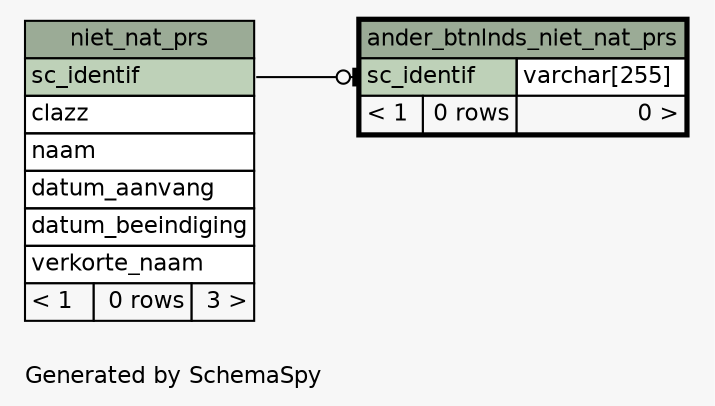 // dot 2.40.1 on Linux 4.15.0-36-generic
// SchemaSpy rev Unknown
digraph "oneDegreeRelationshipsDiagram" {
  graph [
    rankdir="RL"
    bgcolor="#f7f7f7"
    label="\nGenerated by SchemaSpy"
    labeljust="l"
    nodesep="0.18"
    ranksep="0.46"
    fontname="Helvetica"
    fontsize="11"
  ];
  node [
    fontname="Helvetica"
    fontsize="11"
    shape="plaintext"
  ];
  edge [
    arrowsize="0.8"
  ];
  "ander_btnlnds_niet_nat_prs":"sc_identif":w -> "niet_nat_prs":"sc_identif":e [arrowhead=none dir=back arrowtail=teeodot];
  "ander_btnlnds_niet_nat_prs" [
    label=<
    <TABLE BORDER="2" CELLBORDER="1" CELLSPACING="0" BGCOLOR="#ffffff">
      <TR><TD COLSPAN="3" BGCOLOR="#9bab96" ALIGN="CENTER">ander_btnlnds_niet_nat_prs</TD></TR>
      <TR><TD PORT="sc_identif" COLSPAN="2" BGCOLOR="#bed1b8" ALIGN="LEFT">sc_identif</TD><TD PORT="sc_identif.type" ALIGN="LEFT">varchar[255]</TD></TR>
      <TR><TD ALIGN="LEFT" BGCOLOR="#f7f7f7">&lt; 1</TD><TD ALIGN="RIGHT" BGCOLOR="#f7f7f7">0 rows</TD><TD ALIGN="RIGHT" BGCOLOR="#f7f7f7">0 &gt;</TD></TR>
    </TABLE>>
    URL="ander_btnlnds_niet_nat_prs.html"
    tooltip="ander_btnlnds_niet_nat_prs"
  ];
  "niet_nat_prs" [
    label=<
    <TABLE BORDER="0" CELLBORDER="1" CELLSPACING="0" BGCOLOR="#ffffff">
      <TR><TD COLSPAN="3" BGCOLOR="#9bab96" ALIGN="CENTER">niet_nat_prs</TD></TR>
      <TR><TD PORT="sc_identif" COLSPAN="3" BGCOLOR="#bed1b8" ALIGN="LEFT">sc_identif</TD></TR>
      <TR><TD PORT="clazz" COLSPAN="3" ALIGN="LEFT">clazz</TD></TR>
      <TR><TD PORT="naam" COLSPAN="3" ALIGN="LEFT">naam</TD></TR>
      <TR><TD PORT="datum_aanvang" COLSPAN="3" ALIGN="LEFT">datum_aanvang</TD></TR>
      <TR><TD PORT="datum_beeindiging" COLSPAN="3" ALIGN="LEFT">datum_beeindiging</TD></TR>
      <TR><TD PORT="verkorte_naam" COLSPAN="3" ALIGN="LEFT">verkorte_naam</TD></TR>
      <TR><TD ALIGN="LEFT" BGCOLOR="#f7f7f7">&lt; 1</TD><TD ALIGN="RIGHT" BGCOLOR="#f7f7f7">0 rows</TD><TD ALIGN="RIGHT" BGCOLOR="#f7f7f7">3 &gt;</TD></TR>
    </TABLE>>
    URL="niet_nat_prs.html"
    tooltip="niet_nat_prs"
  ];
}
